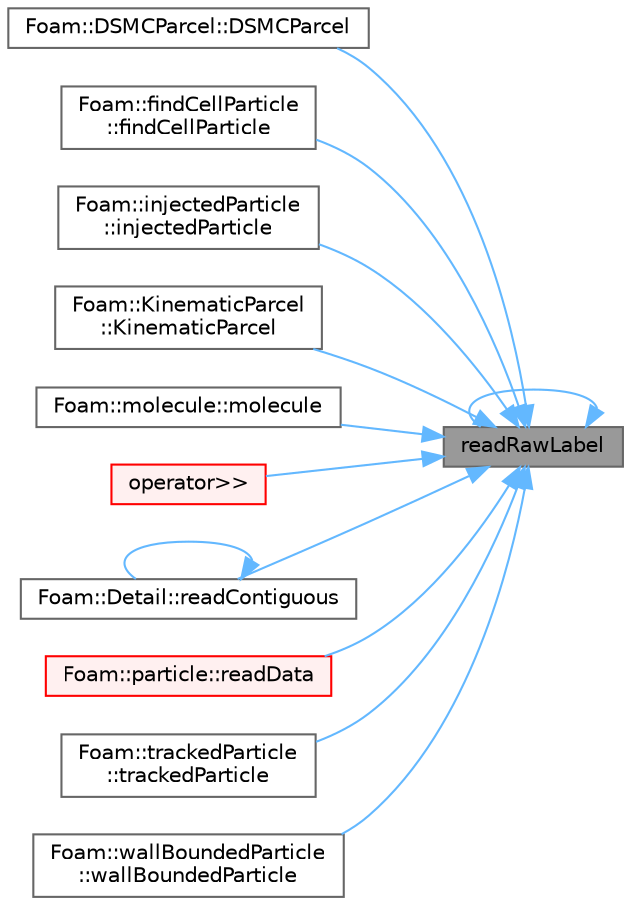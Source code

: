 digraph "readRawLabel"
{
 // LATEX_PDF_SIZE
  bgcolor="transparent";
  edge [fontname=Helvetica,fontsize=10,labelfontname=Helvetica,labelfontsize=10];
  node [fontname=Helvetica,fontsize=10,shape=box,height=0.2,width=0.4];
  rankdir="RL";
  Node1 [id="Node000001",label="readRawLabel",height=0.2,width=0.4,color="gray40", fillcolor="grey60", style="filled", fontcolor="black",tooltip=" "];
  Node1 -> Node2 [id="edge1_Node000001_Node000002",dir="back",color="steelblue1",style="solid",tooltip=" "];
  Node2 [id="Node000002",label="Foam::DSMCParcel::DSMCParcel",height=0.2,width=0.4,color="grey40", fillcolor="white", style="filled",URL="$classFoam_1_1DSMCParcel.html#abdcf037cfc6220572896d02a677278bc",tooltip=" "];
  Node1 -> Node3 [id="edge2_Node000001_Node000003",dir="back",color="steelblue1",style="solid",tooltip=" "];
  Node3 [id="Node000003",label="Foam::findCellParticle\l::findCellParticle",height=0.2,width=0.4,color="grey40", fillcolor="white", style="filled",URL="$classFoam_1_1findCellParticle.html#a0b372754106d250ae485ec5feedfaeb5",tooltip=" "];
  Node1 -> Node4 [id="edge3_Node000001_Node000004",dir="back",color="steelblue1",style="solid",tooltip=" "];
  Node4 [id="Node000004",label="Foam::injectedParticle\l::injectedParticle",height=0.2,width=0.4,color="grey40", fillcolor="white", style="filled",URL="$classFoam_1_1injectedParticle.html#ab2b8a50433534f72128892b24b3bdf3a",tooltip=" "];
  Node1 -> Node5 [id="edge4_Node000001_Node000005",dir="back",color="steelblue1",style="solid",tooltip=" "];
  Node5 [id="Node000005",label="Foam::KinematicParcel\l::KinematicParcel",height=0.2,width=0.4,color="grey40", fillcolor="white", style="filled",URL="$classFoam_1_1KinematicParcel.html#a6ad99d589c909d8fe39a9ca6660a3881",tooltip=" "];
  Node1 -> Node6 [id="edge5_Node000001_Node000006",dir="back",color="steelblue1",style="solid",tooltip=" "];
  Node6 [id="Node000006",label="Foam::molecule::molecule",height=0.2,width=0.4,color="grey40", fillcolor="white", style="filled",URL="$classFoam_1_1molecule.html#a90a76acc3b074e7e6a7551702fa85685",tooltip=" "];
  Node1 -> Node7 [id="edge6_Node000001_Node000007",dir="back",color="steelblue1",style="solid",tooltip=" "];
  Node7 [id="Node000007",label="operator\>\>",height=0.2,width=0.4,color="red", fillcolor="#FFF0F0", style="filled",URL="$namespaceFoam.html#a8f820f9741db3f951c0953dbad7db24a",tooltip=" "];
  Node1 -> Node10 [id="edge7_Node000001_Node000010",dir="back",color="steelblue1",style="solid",tooltip=" "];
  Node10 [id="Node000010",label="Foam::Detail::readContiguous",height=0.2,width=0.4,color="grey40", fillcolor="white", style="filled",URL="$namespaceFoam_1_1Detail.html#a75ff0cb7d189151c989bd69569d7b6d4",tooltip=" "];
  Node10 -> Node10 [id="edge8_Node000010_Node000010",dir="back",color="steelblue1",style="solid",tooltip=" "];
  Node1 -> Node11 [id="edge9_Node000001_Node000011",dir="back",color="steelblue1",style="solid",tooltip=" "];
  Node11 [id="Node000011",label="Foam::particle::readData",height=0.2,width=0.4,color="red", fillcolor="#FFF0F0", style="filled",URL="$classFoam_1_1particle.html#a725fe606dd03b1fbb8d4f5bec98d0414",tooltip=" "];
  Node1 -> Node1 [id="edge10_Node000001_Node000001",dir="back",color="steelblue1",style="solid",tooltip=" "];
  Node1 -> Node14 [id="edge11_Node000001_Node000014",dir="back",color="steelblue1",style="solid",tooltip=" "];
  Node14 [id="Node000014",label="Foam::trackedParticle\l::trackedParticle",height=0.2,width=0.4,color="grey40", fillcolor="white", style="filled",URL="$classFoam_1_1trackedParticle.html#a8803815c05b731c116f35604ce9c9ae9",tooltip=" "];
  Node1 -> Node15 [id="edge12_Node000001_Node000015",dir="back",color="steelblue1",style="solid",tooltip=" "];
  Node15 [id="Node000015",label="Foam::wallBoundedParticle\l::wallBoundedParticle",height=0.2,width=0.4,color="grey40", fillcolor="white", style="filled",URL="$classFoam_1_1wallBoundedParticle.html#a6d7e17f8c8828cd4c07f342673c2f7fa",tooltip=" "];
}

